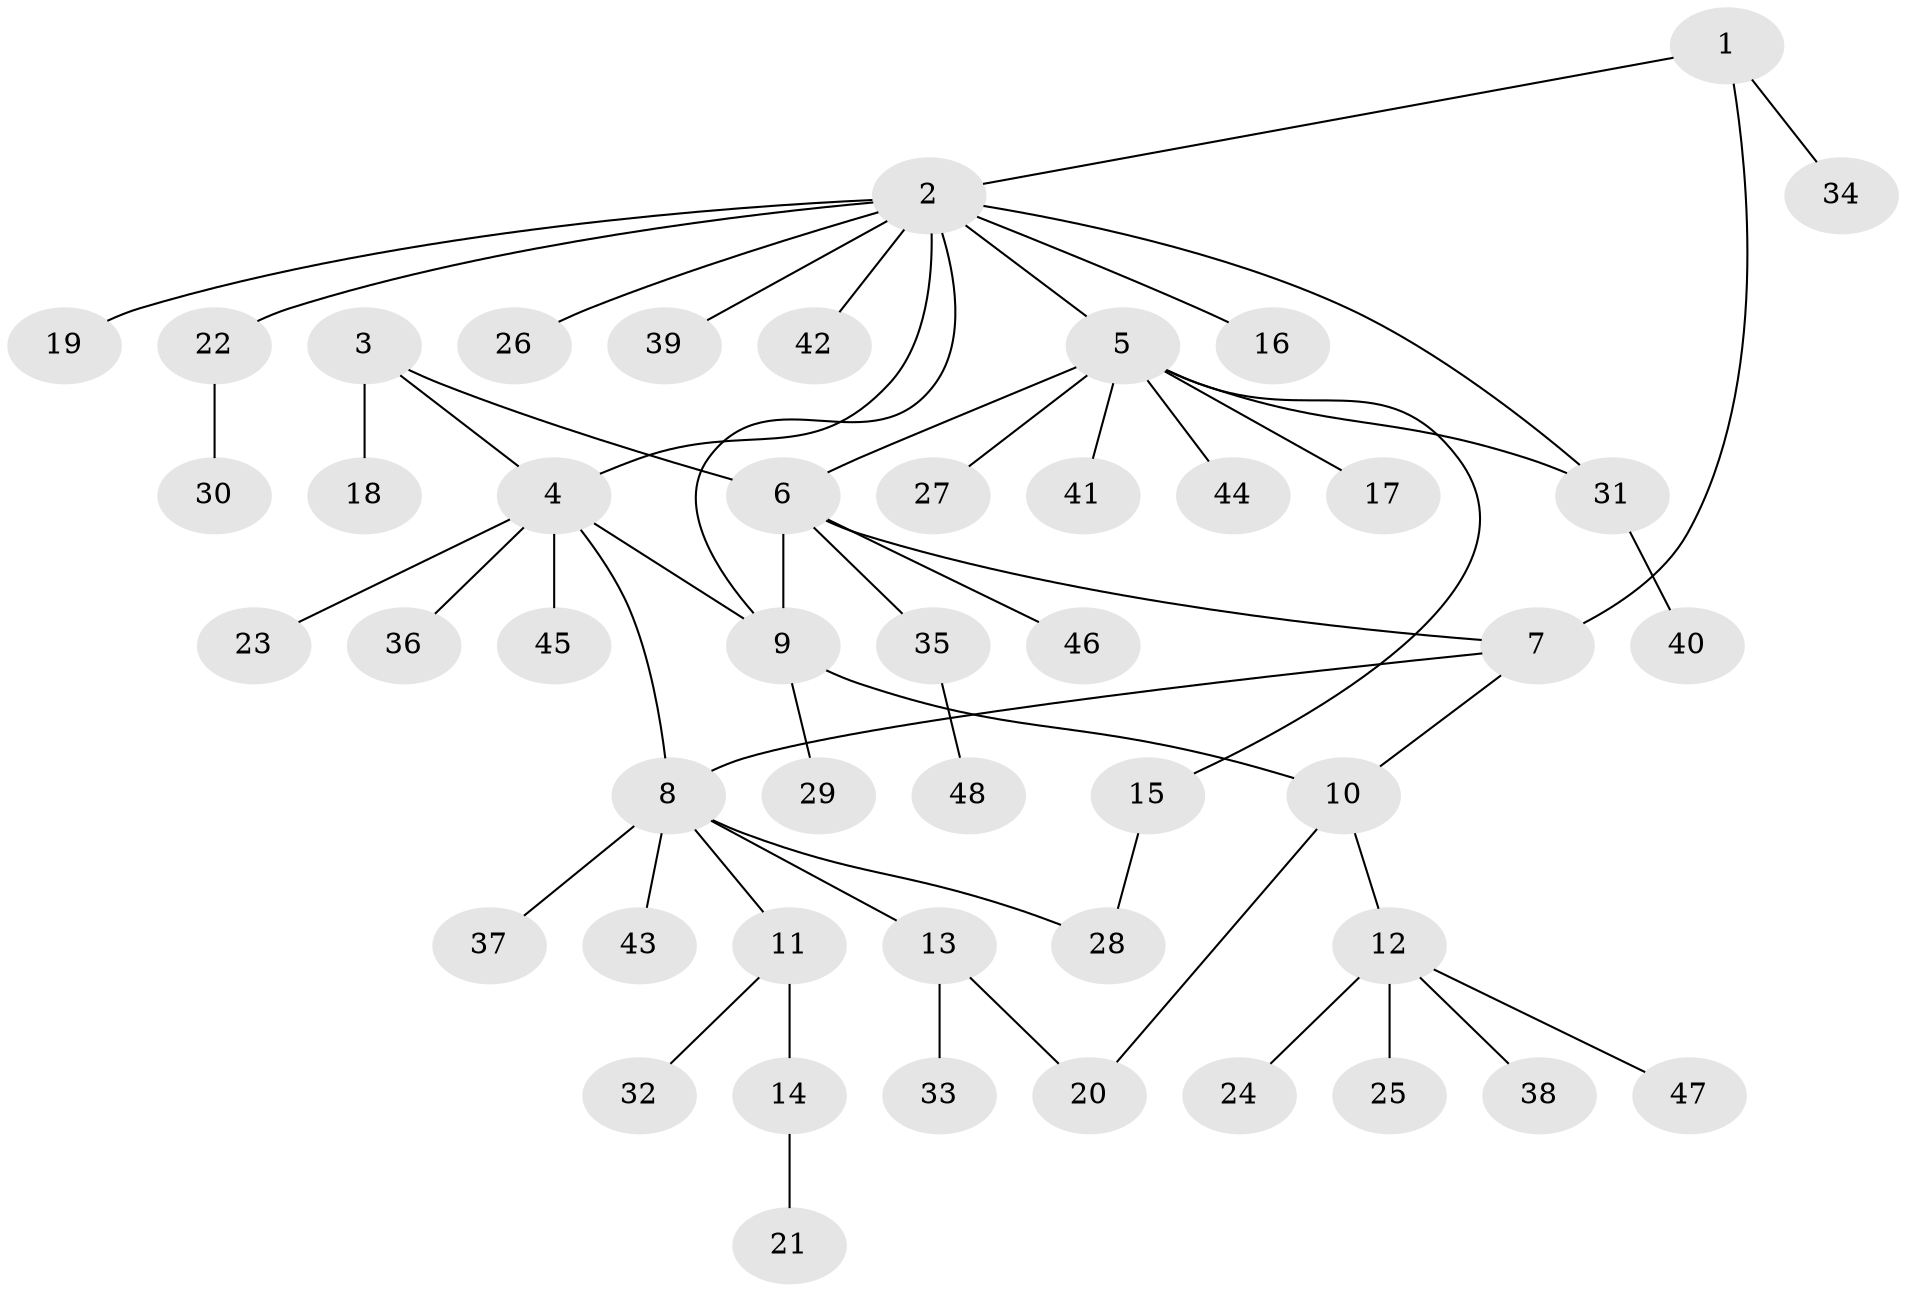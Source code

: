 // coarse degree distribution, {3: 0.034482758620689655, 6: 0.10344827586206896, 2: 0.20689655172413793, 7: 0.034482758620689655, 5: 0.034482758620689655, 4: 0.13793103448275862, 1: 0.4482758620689655}
// Generated by graph-tools (version 1.1) at 2025/52/03/04/25 22:52:45]
// undirected, 48 vertices, 56 edges
graph export_dot {
  node [color=gray90,style=filled];
  1;
  2;
  3;
  4;
  5;
  6;
  7;
  8;
  9;
  10;
  11;
  12;
  13;
  14;
  15;
  16;
  17;
  18;
  19;
  20;
  21;
  22;
  23;
  24;
  25;
  26;
  27;
  28;
  29;
  30;
  31;
  32;
  33;
  34;
  35;
  36;
  37;
  38;
  39;
  40;
  41;
  42;
  43;
  44;
  45;
  46;
  47;
  48;
  1 -- 2;
  1 -- 7;
  1 -- 34;
  2 -- 4;
  2 -- 5;
  2 -- 9;
  2 -- 16;
  2 -- 19;
  2 -- 22;
  2 -- 26;
  2 -- 31;
  2 -- 39;
  2 -- 42;
  3 -- 4;
  3 -- 6;
  3 -- 18;
  4 -- 8;
  4 -- 9;
  4 -- 23;
  4 -- 36;
  4 -- 45;
  5 -- 6;
  5 -- 15;
  5 -- 17;
  5 -- 27;
  5 -- 31;
  5 -- 41;
  5 -- 44;
  6 -- 7;
  6 -- 9;
  6 -- 35;
  6 -- 46;
  7 -- 8;
  7 -- 10;
  8 -- 11;
  8 -- 13;
  8 -- 28;
  8 -- 37;
  8 -- 43;
  9 -- 10;
  9 -- 29;
  10 -- 12;
  10 -- 20;
  11 -- 14;
  11 -- 32;
  12 -- 24;
  12 -- 25;
  12 -- 38;
  12 -- 47;
  13 -- 20;
  13 -- 33;
  14 -- 21;
  15 -- 28;
  22 -- 30;
  31 -- 40;
  35 -- 48;
}
